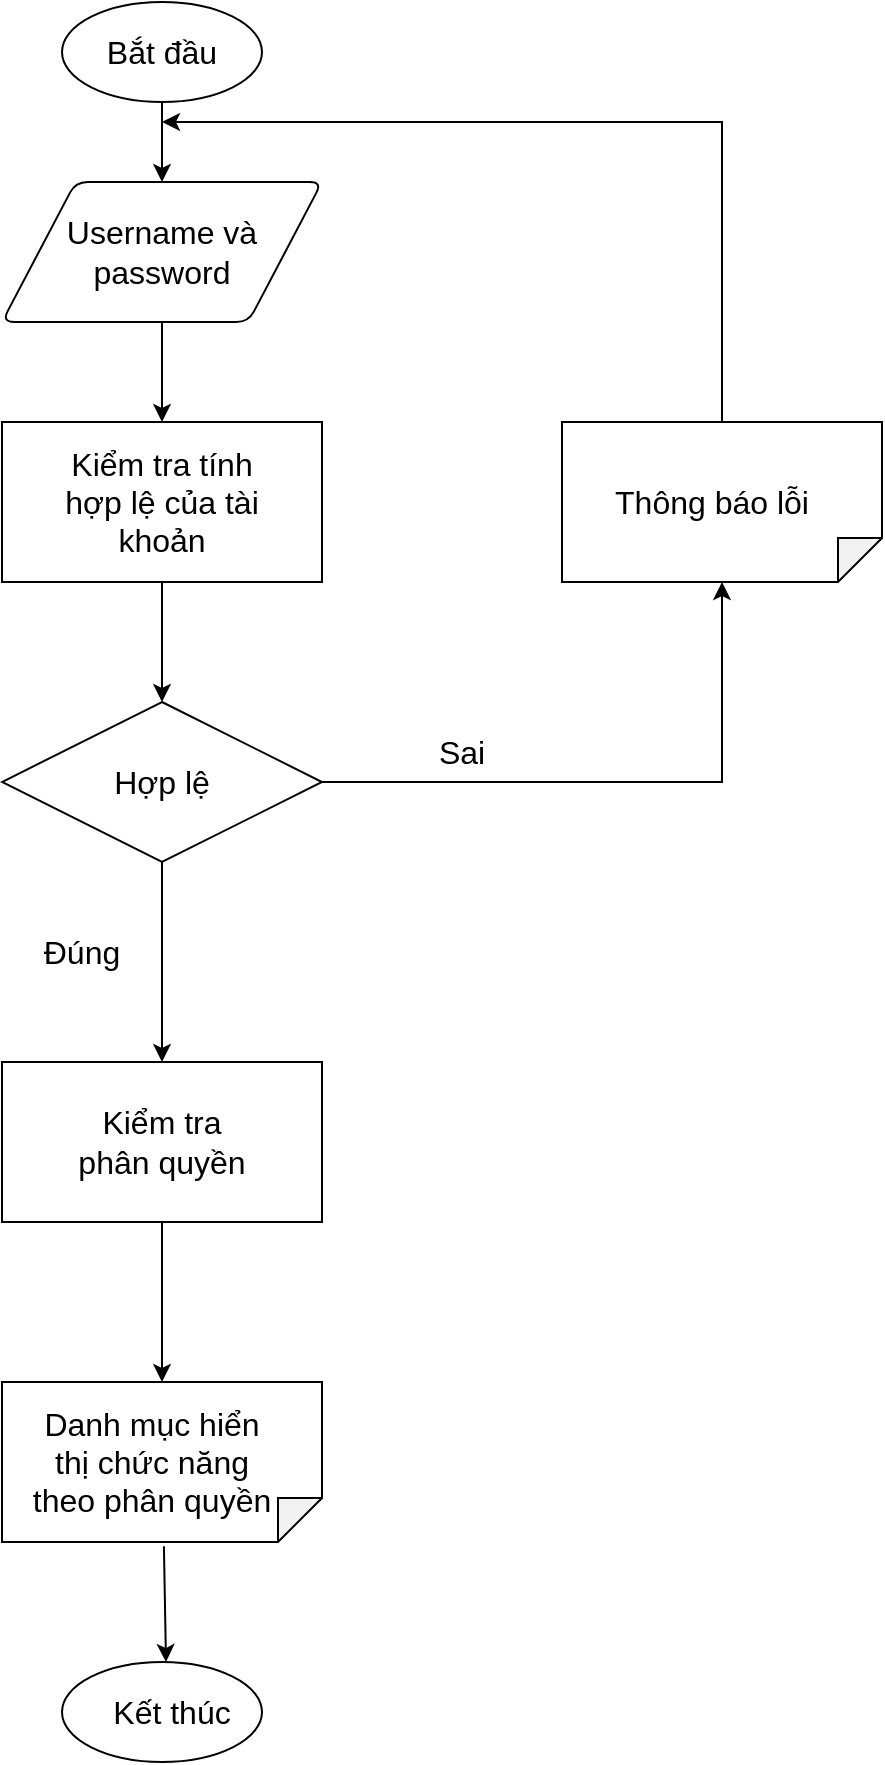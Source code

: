 <mxfile version="16.4.11" type="device"><diagram id="g29aJHXq1SxKT62E-vlt" name="Page-1"><mxGraphModel dx="1038" dy="641" grid="1" gridSize="10" guides="1" tooltips="1" connect="1" arrows="1" fold="1" page="1" pageScale="1" pageWidth="850" pageHeight="1100" math="0" shadow="0"><root><mxCell id="0"/><mxCell id="1" parent="0"/><mxCell id="-PXzbZmCJxRBPDpYP0FY-2" value="" style="strokeWidth=1;html=1;shape=mxgraph.flowchart.start_1;whiteSpace=wrap;fontStyle=0;fontSize=16;" parent="1" vertex="1"><mxGeometry x="310" y="30" width="100" height="50" as="geometry"/></mxCell><mxCell id="-PXzbZmCJxRBPDpYP0FY-3" value="&lt;span style=&quot;font-size: 16px;&quot;&gt;&lt;font style=&quot;font-size: 16px;&quot;&gt;Bắt đầu&lt;/font&gt;&lt;/span&gt;" style="text;html=1;strokeColor=none;fillColor=none;align=center;verticalAlign=middle;whiteSpace=wrap;rounded=0;strokeWidth=1;fontStyle=0;fontSize=16;" parent="1" vertex="1"><mxGeometry x="330" y="40" width="60" height="30" as="geometry"/></mxCell><mxCell id="-PXzbZmCJxRBPDpYP0FY-7" value="" style="endArrow=classic;html=1;rounded=0;fontSize=16;exitX=0.5;exitY=1;exitDx=0;exitDy=0;exitPerimeter=0;fontStyle=0;strokeWidth=1;" parent="1" source="-PXzbZmCJxRBPDpYP0FY-2" edge="1"><mxGeometry width="50" height="50" relative="1" as="geometry"><mxPoint x="400" y="330" as="sourcePoint"/><mxPoint x="360" y="120" as="targetPoint"/></mxGeometry></mxCell><mxCell id="-PXzbZmCJxRBPDpYP0FY-8" value="" style="shape=parallelogram;html=1;strokeWidth=1;perimeter=parallelogramPerimeter;whiteSpace=wrap;rounded=1;arcSize=12;size=0.23;fontSize=16;fontStyle=0" parent="1" vertex="1"><mxGeometry x="280" y="120" width="160" height="70" as="geometry"/></mxCell><mxCell id="-PXzbZmCJxRBPDpYP0FY-9" value="Username và password" style="text;html=1;strokeColor=none;fillColor=none;align=center;verticalAlign=middle;whiteSpace=wrap;rounded=0;fontSize=16;fontStyle=0;strokeWidth=1;" parent="1" vertex="1"><mxGeometry x="310" y="140" width="100" height="30" as="geometry"/></mxCell><mxCell id="-PXzbZmCJxRBPDpYP0FY-10" value="" style="endArrow=classic;html=1;rounded=0;fontSize=16;strokeWidth=1;" parent="1" edge="1"><mxGeometry width="50" height="50" relative="1" as="geometry"><mxPoint x="360" y="190" as="sourcePoint"/><mxPoint x="360" y="240" as="targetPoint"/></mxGeometry></mxCell><mxCell id="-PXzbZmCJxRBPDpYP0FY-11" value="" style="rounded=0;whiteSpace=wrap;html=1;fontSize=16;strokeWidth=1;" parent="1" vertex="1"><mxGeometry x="280" y="240" width="160" height="80" as="geometry"/></mxCell><mxCell id="-PXzbZmCJxRBPDpYP0FY-12" value="Kiểm tra tính hợp lệ của tài khoản" style="text;html=1;strokeColor=none;fillColor=none;align=center;verticalAlign=middle;whiteSpace=wrap;rounded=0;fontSize=16;fontStyle=0;strokeWidth=1;" parent="1" vertex="1"><mxGeometry x="310" y="265" width="100" height="30" as="geometry"/></mxCell><mxCell id="-PXzbZmCJxRBPDpYP0FY-13" value="" style="endArrow=classic;html=1;rounded=0;fontSize=16;strokeWidth=1;" parent="1" edge="1"><mxGeometry width="50" height="50" relative="1" as="geometry"><mxPoint x="360" y="320" as="sourcePoint"/><mxPoint x="360" y="380" as="targetPoint"/></mxGeometry></mxCell><mxCell id="-PXzbZmCJxRBPDpYP0FY-14" value="" style="rhombus;whiteSpace=wrap;html=1;fontSize=16;strokeWidth=1;" parent="1" vertex="1"><mxGeometry x="280" y="380" width="160" height="80" as="geometry"/></mxCell><mxCell id="-PXzbZmCJxRBPDpYP0FY-15" value="&lt;span style=&quot;font-size: 16px;&quot;&gt;&lt;font style=&quot;font-size: 16px;&quot;&gt;Hợp lệ&lt;/font&gt;&lt;/span&gt;" style="text;html=1;strokeColor=none;fillColor=none;align=center;verticalAlign=middle;whiteSpace=wrap;rounded=0;strokeWidth=1;fontStyle=0;fontSize=16;" parent="1" vertex="1"><mxGeometry x="330" y="405" width="60" height="30" as="geometry"/></mxCell><mxCell id="-PXzbZmCJxRBPDpYP0FY-16" value="" style="endArrow=classic;html=1;rounded=0;fontSize=16;strokeWidth=1;exitX=0.5;exitY=1;exitDx=0;exitDy=0;entryX=0.5;entryY=0;entryDx=0;entryDy=0;" parent="1" source="-PXzbZmCJxRBPDpYP0FY-14" target="-PXzbZmCJxRBPDpYP0FY-19" edge="1"><mxGeometry width="50" height="50" relative="1" as="geometry"><mxPoint x="375" y="550" as="sourcePoint"/><mxPoint x="365" y="560" as="targetPoint"/></mxGeometry></mxCell><mxCell id="-PXzbZmCJxRBPDpYP0FY-17" value="Đúng" style="text;html=1;strokeColor=none;fillColor=none;align=center;verticalAlign=middle;whiteSpace=wrap;rounded=0;fontSize=16;" parent="1" vertex="1"><mxGeometry x="290" y="490" width="60" height="30" as="geometry"/></mxCell><mxCell id="-PXzbZmCJxRBPDpYP0FY-18" value="" style="shape=note;whiteSpace=wrap;html=1;backgroundOutline=1;darkOpacity=0.05;fontSize=16;strokeWidth=1;rotation=90;size=22;" parent="1" vertex="1"><mxGeometry x="320" y="680" width="80" height="160" as="geometry"/></mxCell><mxCell id="-PXzbZmCJxRBPDpYP0FY-19" value="" style="rounded=0;whiteSpace=wrap;html=1;fontSize=16;strokeWidth=1;" parent="1" vertex="1"><mxGeometry x="280" y="560" width="160" height="80" as="geometry"/></mxCell><mxCell id="-PXzbZmCJxRBPDpYP0FY-20" value="Kiểm tra phân quyền" style="text;html=1;strokeColor=none;fillColor=none;align=center;verticalAlign=middle;whiteSpace=wrap;rounded=0;fontSize=16;fontStyle=0;strokeWidth=1;" parent="1" vertex="1"><mxGeometry x="310" y="585" width="100" height="30" as="geometry"/></mxCell><mxCell id="-PXzbZmCJxRBPDpYP0FY-22" value="" style="endArrow=classic;html=1;rounded=0;fontSize=16;strokeWidth=1;exitX=0.5;exitY=1;exitDx=0;exitDy=0;" parent="1" source="-PXzbZmCJxRBPDpYP0FY-19" target="-PXzbZmCJxRBPDpYP0FY-18" edge="1"><mxGeometry width="50" height="50" relative="1" as="geometry"><mxPoint x="330" y="610" as="sourcePoint"/><mxPoint x="380" y="560" as="targetPoint"/></mxGeometry></mxCell><mxCell id="-PXzbZmCJxRBPDpYP0FY-23" value="Danh mục hiển thị chức năng theo phân quyền" style="text;html=1;strokeColor=none;fillColor=none;align=center;verticalAlign=middle;whiteSpace=wrap;rounded=0;fontSize=16;fontStyle=0;strokeWidth=1;" parent="1" vertex="1"><mxGeometry x="290" y="745" width="130" height="30" as="geometry"/></mxCell><mxCell id="-PXzbZmCJxRBPDpYP0FY-26" value="" style="edgeStyle=segmentEdgeStyle;endArrow=classic;html=1;rounded=0;fontSize=16;strokeWidth=1;" parent="1" edge="1"><mxGeometry width="50" height="50" relative="1" as="geometry"><mxPoint x="440" y="420" as="sourcePoint"/><mxPoint x="640" y="320" as="targetPoint"/><Array as="points"><mxPoint x="640" y="420"/></Array></mxGeometry></mxCell><mxCell id="-PXzbZmCJxRBPDpYP0FY-27" value="Sai" style="text;html=1;strokeColor=none;fillColor=none;align=center;verticalAlign=middle;whiteSpace=wrap;rounded=0;fontSize=16;" parent="1" vertex="1"><mxGeometry x="480" y="390" width="60" height="30" as="geometry"/></mxCell><mxCell id="-PXzbZmCJxRBPDpYP0FY-28" value="" style="endArrow=classic;html=1;rounded=0;fontSize=16;strokeWidth=1;exitX=1.026;exitY=0.494;exitDx=0;exitDy=0;exitPerimeter=0;" parent="1" source="-PXzbZmCJxRBPDpYP0FY-18" edge="1"><mxGeometry width="50" height="50" relative="1" as="geometry"><mxPoint x="400" y="550" as="sourcePoint"/><mxPoint x="362" y="860" as="targetPoint"/></mxGeometry></mxCell><mxCell id="-PXzbZmCJxRBPDpYP0FY-29" value="" style="strokeWidth=1;html=1;shape=mxgraph.flowchart.start_1;whiteSpace=wrap;fontStyle=0;fontSize=16;" parent="1" vertex="1"><mxGeometry x="310" y="860" width="100" height="50" as="geometry"/></mxCell><mxCell id="-PXzbZmCJxRBPDpYP0FY-30" value="&lt;span style=&quot;font-size: 16px&quot;&gt;&lt;font style=&quot;font-size: 16px&quot;&gt;Kết thúc&lt;/font&gt;&lt;/span&gt;" style="text;html=1;strokeColor=none;fillColor=none;align=center;verticalAlign=middle;whiteSpace=wrap;rounded=0;strokeWidth=1;fontStyle=0;fontSize=16;" parent="1" vertex="1"><mxGeometry x="330" y="870" width="70" height="30" as="geometry"/></mxCell><mxCell id="-PXzbZmCJxRBPDpYP0FY-33" value="" style="shape=note;whiteSpace=wrap;html=1;backgroundOutline=1;darkOpacity=0.05;fontSize=16;strokeWidth=1;rotation=90;size=22;" parent="1" vertex="1"><mxGeometry x="600" y="200" width="80" height="160" as="geometry"/></mxCell><mxCell id="-PXzbZmCJxRBPDpYP0FY-34" value="Thông báo lỗi" style="text;html=1;strokeColor=none;fillColor=none;align=center;verticalAlign=middle;whiteSpace=wrap;rounded=0;fontSize=16;fontStyle=0;strokeWidth=1;" parent="1" vertex="1"><mxGeometry x="570" y="265" width="130" height="30" as="geometry"/></mxCell><mxCell id="-PXzbZmCJxRBPDpYP0FY-35" value="" style="edgeStyle=segmentEdgeStyle;endArrow=classic;html=1;rounded=0;fontSize=16;strokeWidth=1;exitX=0;exitY=0.5;exitDx=0;exitDy=0;exitPerimeter=0;" parent="1" source="-PXzbZmCJxRBPDpYP0FY-33" edge="1"><mxGeometry width="50" height="50" relative="1" as="geometry"><mxPoint x="350" y="440" as="sourcePoint"/><mxPoint x="360" y="90" as="targetPoint"/><Array as="points"><mxPoint x="640" y="90"/></Array></mxGeometry></mxCell></root></mxGraphModel></diagram></mxfile>